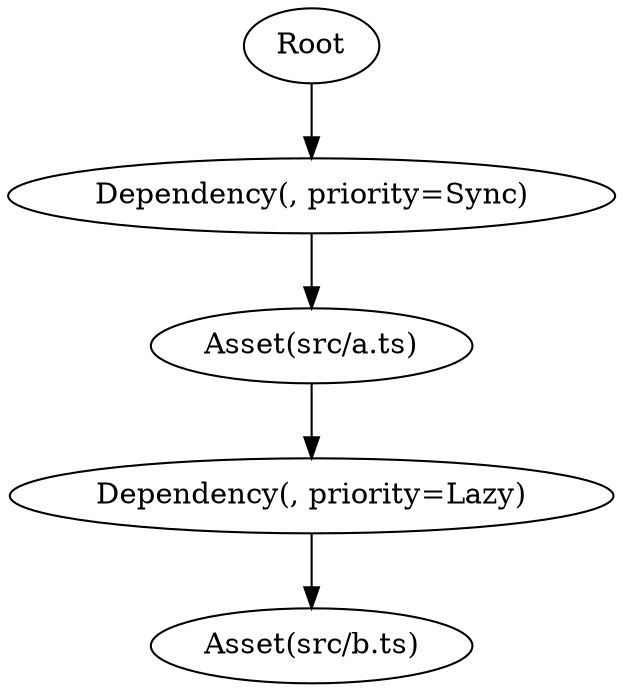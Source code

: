 digraph {
    0 [ label = "Root" ]
    1 [ label = "Asset(src/a.ts)" ]
    2 [ label = "Dependency(, priority=Sync)" ]
    3 [ label = "Asset(src/b.ts)" ]
    4 [ label = "Dependency(, priority=Lazy)" ]
    0 -> 2 [ label = "" ]
    2 -> 1 [ label = "" ]
    1 -> 4 [ label = "" ]
    4 -> 3 [ label = "" ]
}

